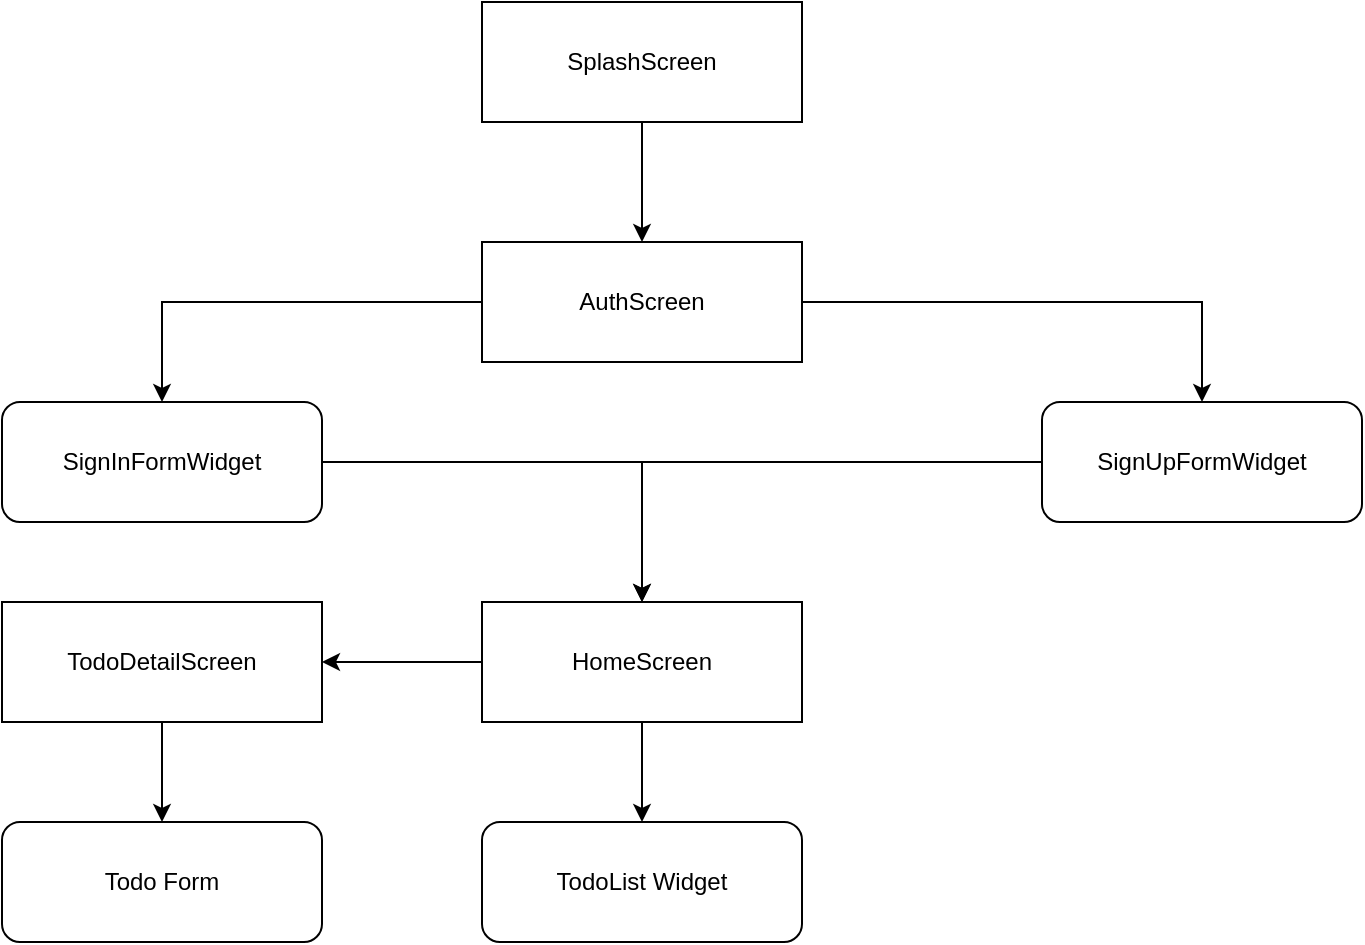 <mxfile>
    <diagram id="CnTgzmT9eCdoSIHr1Lqb" name="Page-1">
        <mxGraphModel dx="1988" dy="750" grid="1" gridSize="10" guides="1" tooltips="1" connect="1" arrows="1" fold="1" page="1" pageScale="1" pageWidth="850" pageHeight="1100" math="0" shadow="0">
            <root>
                <mxCell id="0"/>
                <mxCell id="1" parent="0"/>
                <mxCell id="5" value="" style="edgeStyle=orthogonalEdgeStyle;rounded=0;orthogonalLoop=1;jettySize=auto;html=1;" edge="1" parent="1" source="2" target="4">
                    <mxGeometry relative="1" as="geometry"/>
                </mxCell>
                <mxCell id="2" value="SplashScreen" style="rounded=0;whiteSpace=wrap;html=1;" vertex="1" parent="1">
                    <mxGeometry x="320" y="40" width="160" height="60" as="geometry"/>
                </mxCell>
                <mxCell id="7" value="" style="edgeStyle=orthogonalEdgeStyle;rounded=0;orthogonalLoop=1;jettySize=auto;html=1;" edge="1" parent="1" source="4" target="6">
                    <mxGeometry relative="1" as="geometry"/>
                </mxCell>
                <mxCell id="9" value="" style="edgeStyle=orthogonalEdgeStyle;rounded=0;orthogonalLoop=1;jettySize=auto;html=1;" edge="1" parent="1" source="4" target="8">
                    <mxGeometry relative="1" as="geometry"/>
                </mxCell>
                <mxCell id="4" value="AuthScreen" style="rounded=0;whiteSpace=wrap;html=1;" vertex="1" parent="1">
                    <mxGeometry x="320" y="160" width="160" height="60" as="geometry"/>
                </mxCell>
                <mxCell id="12" style="edgeStyle=orthogonalEdgeStyle;rounded=0;orthogonalLoop=1;jettySize=auto;html=1;exitX=1;exitY=0.5;exitDx=0;exitDy=0;entryX=0.5;entryY=0;entryDx=0;entryDy=0;" edge="1" parent="1" source="6" target="11">
                    <mxGeometry relative="1" as="geometry"/>
                </mxCell>
                <mxCell id="6" value="SignInFormWidget" style="rounded=1;whiteSpace=wrap;html=1;" vertex="1" parent="1">
                    <mxGeometry x="80" y="240" width="160" height="60" as="geometry"/>
                </mxCell>
                <mxCell id="13" style="edgeStyle=orthogonalEdgeStyle;rounded=0;orthogonalLoop=1;jettySize=auto;html=1;exitX=0;exitY=0.5;exitDx=0;exitDy=0;" edge="1" parent="1" source="8" target="11">
                    <mxGeometry relative="1" as="geometry"/>
                </mxCell>
                <mxCell id="8" value="SignUpFormWidget" style="rounded=1;whiteSpace=wrap;html=1;" vertex="1" parent="1">
                    <mxGeometry x="600" y="240" width="160" height="60" as="geometry"/>
                </mxCell>
                <mxCell id="15" value="" style="edgeStyle=orthogonalEdgeStyle;rounded=0;orthogonalLoop=1;jettySize=auto;html=1;" edge="1" parent="1" source="11" target="14">
                    <mxGeometry relative="1" as="geometry"/>
                </mxCell>
                <mxCell id="17" value="" style="edgeStyle=orthogonalEdgeStyle;rounded=0;orthogonalLoop=1;jettySize=auto;html=1;" edge="1" parent="1" source="11" target="16">
                    <mxGeometry relative="1" as="geometry"/>
                </mxCell>
                <mxCell id="11" value="HomeScreen" style="rounded=0;whiteSpace=wrap;html=1;" vertex="1" parent="1">
                    <mxGeometry x="320" y="340" width="160" height="60" as="geometry"/>
                </mxCell>
                <mxCell id="14" value="TodoList Widget" style="whiteSpace=wrap;html=1;rounded=1;" vertex="1" parent="1">
                    <mxGeometry x="320" y="450" width="160" height="60" as="geometry"/>
                </mxCell>
                <mxCell id="23" value="" style="edgeStyle=orthogonalEdgeStyle;rounded=0;orthogonalLoop=1;jettySize=auto;html=1;" edge="1" parent="1" source="16" target="22">
                    <mxGeometry relative="1" as="geometry"/>
                </mxCell>
                <mxCell id="16" value="TodoDetailScreen" style="rounded=0;whiteSpace=wrap;html=1;" vertex="1" parent="1">
                    <mxGeometry x="80" y="340" width="160" height="60" as="geometry"/>
                </mxCell>
                <mxCell id="22" value="Todo Form" style="rounded=1;whiteSpace=wrap;html=1;" vertex="1" parent="1">
                    <mxGeometry x="80" y="450" width="160" height="60" as="geometry"/>
                </mxCell>
            </root>
        </mxGraphModel>
    </diagram>
</mxfile>